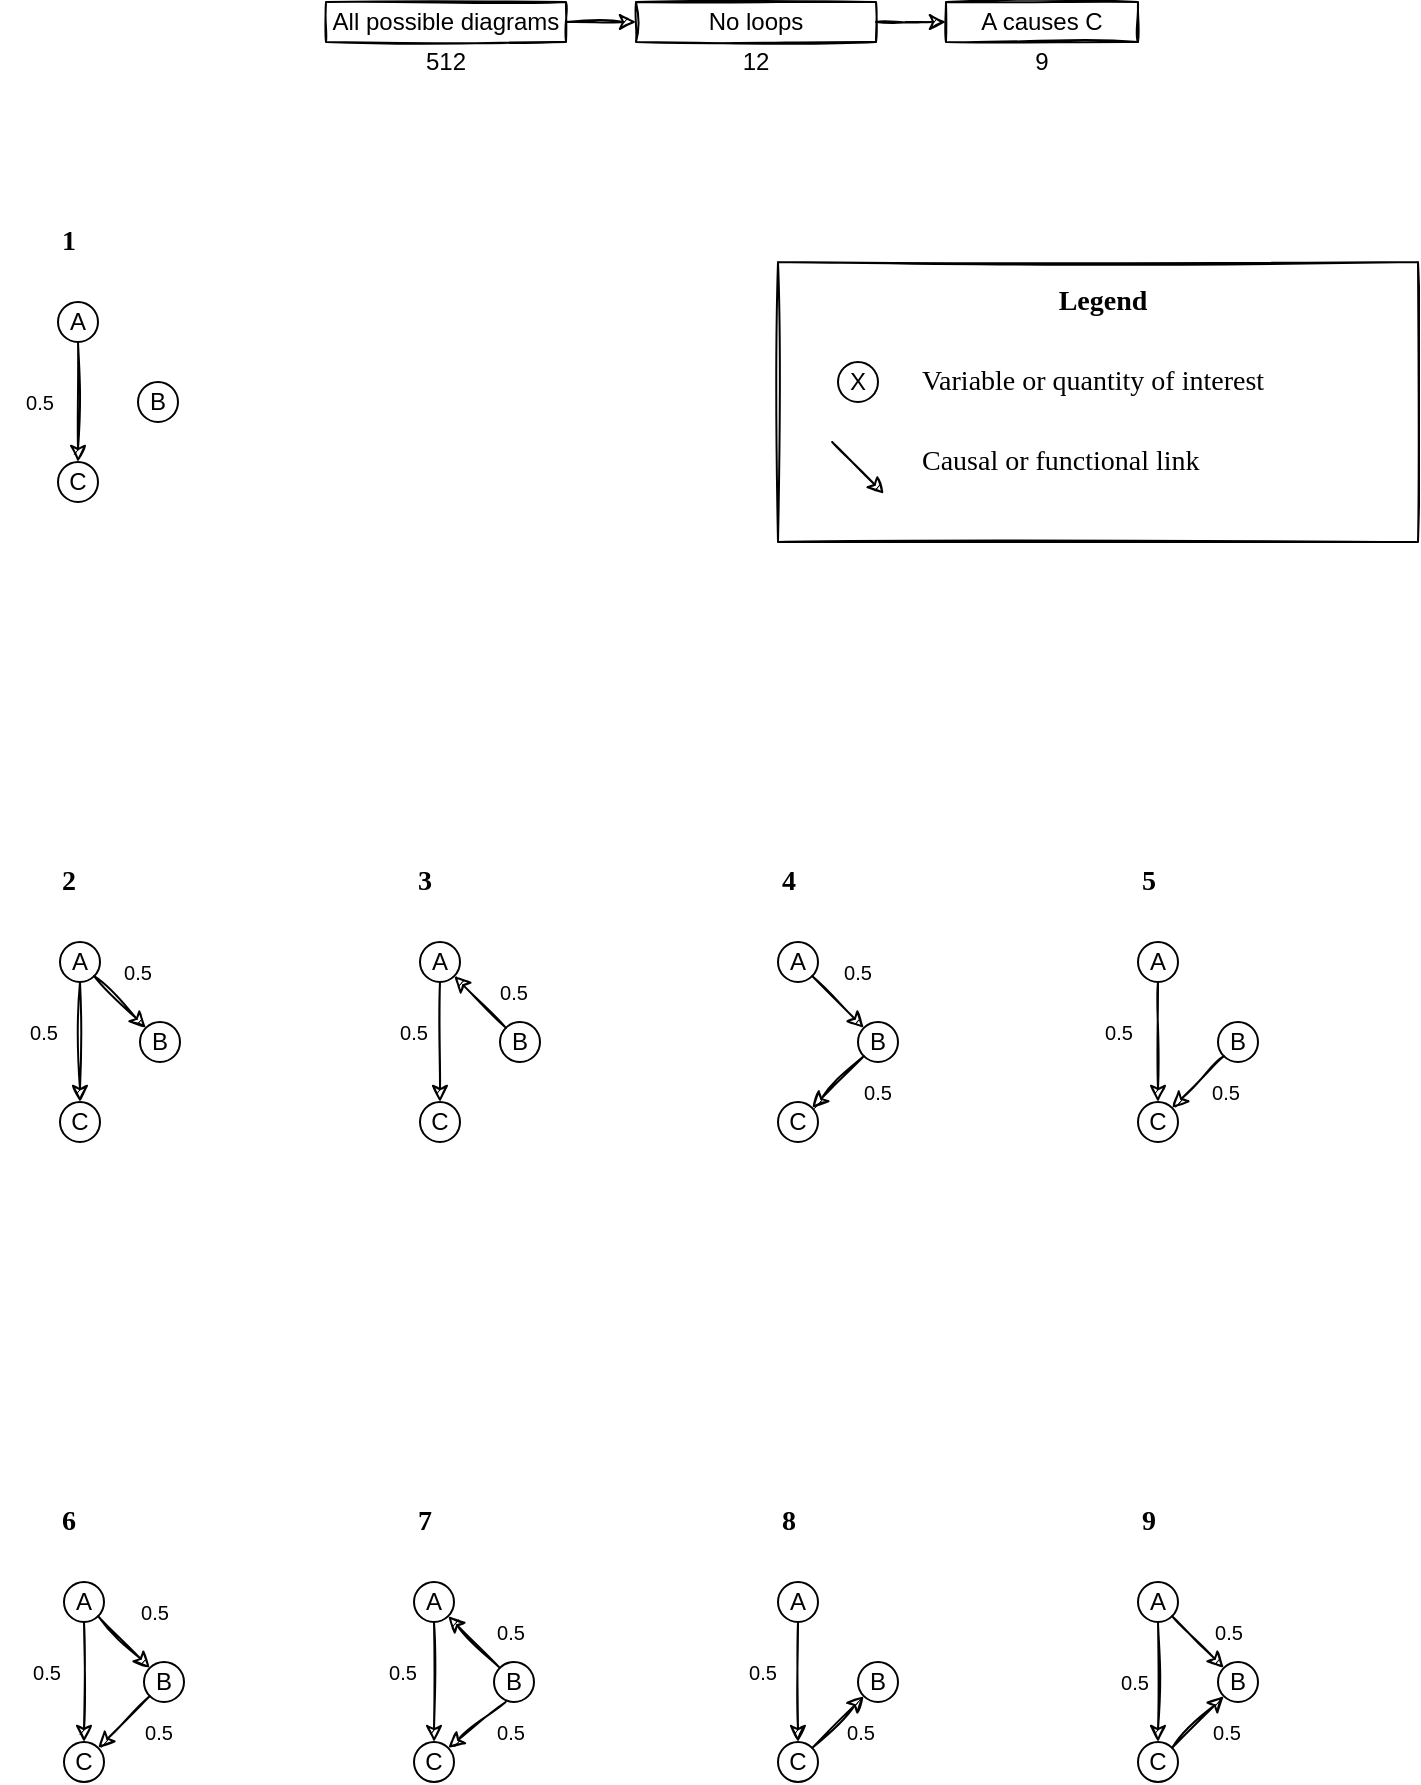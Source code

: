 <mxfile version="13.7.9" type="device"><diagram id="TKCJqlcl8Z5Ltt6VmygB" name="Page-1"><mxGraphModel dx="1301" dy="1180" grid="1" gridSize="10" guides="1" tooltips="1" connect="1" arrows="1" fold="1" page="1" pageScale="1" pageWidth="827" pageHeight="1169" math="0" shadow="0"><root><mxCell id="0"/><mxCell id="1" parent="0"/><mxCell id="_XROpyu-kwEF6xMsMSUy-18" style="edgeStyle=orthogonalEdgeStyle;rounded=0;orthogonalLoop=1;jettySize=auto;html=1;exitX=0.5;exitY=1;exitDx=0;exitDy=0;entryX=0.5;entryY=0;entryDx=0;entryDy=0;sketch=1;" parent="1" source="_XROpyu-kwEF6xMsMSUy-19" target="_XROpyu-kwEF6xMsMSUy-21" edge="1"><mxGeometry relative="1" as="geometry"/></mxCell><mxCell id="_XROpyu-kwEF6xMsMSUy-19" value="A" style="ellipse;whiteSpace=wrap;html=1;" parent="1" vertex="1"><mxGeometry x="260" y="520" width="20" height="20" as="geometry"/></mxCell><mxCell id="_XROpyu-kwEF6xMsMSUy-20" value="B" style="ellipse;whiteSpace=wrap;html=1;" parent="1" vertex="1"><mxGeometry x="300" y="560" width="20" height="20" as="geometry"/></mxCell><mxCell id="_XROpyu-kwEF6xMsMSUy-21" value="C" style="ellipse;whiteSpace=wrap;html=1;" parent="1" vertex="1"><mxGeometry x="260" y="600" width="20" height="20" as="geometry"/></mxCell><mxCell id="_XROpyu-kwEF6xMsMSUy-43" value="" style="endArrow=classic;html=1;entryX=1;entryY=1;entryDx=0;entryDy=0;exitX=0;exitY=0;exitDx=0;exitDy=0;sketch=1;" parent="1" source="_XROpyu-kwEF6xMsMSUy-20" target="_XROpyu-kwEF6xMsMSUy-19" edge="1"><mxGeometry width="50" height="50" relative="1" as="geometry"><mxPoint x="300" y="590" as="sourcePoint"/><mxPoint x="202.929" y="572.929" as="targetPoint"/></mxGeometry></mxCell><mxCell id="_XROpyu-kwEF6xMsMSUy-50" style="edgeStyle=orthogonalEdgeStyle;rounded=0;orthogonalLoop=1;jettySize=auto;html=1;exitX=0.5;exitY=1;exitDx=0;exitDy=0;entryX=0.5;entryY=0;entryDx=0;entryDy=0;sketch=1;" parent="1" source="_XROpyu-kwEF6xMsMSUy-51" target="_XROpyu-kwEF6xMsMSUy-53" edge="1"><mxGeometry relative="1" as="geometry"/></mxCell><mxCell id="_XROpyu-kwEF6xMsMSUy-51" value="A" style="ellipse;whiteSpace=wrap;html=1;" parent="1" vertex="1"><mxGeometry x="80" y="520" width="20" height="20" as="geometry"/></mxCell><mxCell id="_XROpyu-kwEF6xMsMSUy-52" value="B" style="ellipse;whiteSpace=wrap;html=1;" parent="1" vertex="1"><mxGeometry x="120" y="560" width="20" height="20" as="geometry"/></mxCell><mxCell id="_XROpyu-kwEF6xMsMSUy-53" value="C" style="ellipse;whiteSpace=wrap;html=1;" parent="1" vertex="1"><mxGeometry x="80" y="600" width="20" height="20" as="geometry"/></mxCell><mxCell id="_XROpyu-kwEF6xMsMSUy-54" value="" style="endArrow=classic;html=1;exitX=1;exitY=1;exitDx=0;exitDy=0;entryX=0;entryY=0;entryDx=0;entryDy=0;sketch=1;" parent="1" source="_XROpyu-kwEF6xMsMSUy-51" target="_XROpyu-kwEF6xMsMSUy-52" edge="1"><mxGeometry width="50" height="50" relative="1" as="geometry"><mxPoint x="190" y="990" as="sourcePoint"/><mxPoint x="40" y="590" as="targetPoint"/></mxGeometry></mxCell><mxCell id="_XROpyu-kwEF6xMsMSUy-61" style="edgeStyle=orthogonalEdgeStyle;rounded=0;orthogonalLoop=1;jettySize=auto;html=1;exitX=0.5;exitY=1;exitDx=0;exitDy=0;entryX=0.5;entryY=0;entryDx=0;entryDy=0;sketch=1;" parent="1" source="_XROpyu-kwEF6xMsMSUy-62" target="_XROpyu-kwEF6xMsMSUy-64" edge="1"><mxGeometry relative="1" as="geometry"/></mxCell><mxCell id="_XROpyu-kwEF6xMsMSUy-62" value="A" style="ellipse;whiteSpace=wrap;html=1;" parent="1" vertex="1"><mxGeometry x="257" y="840" width="20" height="20" as="geometry"/></mxCell><mxCell id="_XROpyu-kwEF6xMsMSUy-63" value="B" style="ellipse;whiteSpace=wrap;html=1;" parent="1" vertex="1"><mxGeometry x="297" y="880" width="20" height="20" as="geometry"/></mxCell><mxCell id="_XROpyu-kwEF6xMsMSUy-64" value="C" style="ellipse;whiteSpace=wrap;html=1;" parent="1" vertex="1"><mxGeometry x="257" y="920" width="20" height="20" as="geometry"/></mxCell><mxCell id="_XROpyu-kwEF6xMsMSUy-65" value="" style="endArrow=classic;html=1;entryX=1;entryY=1;entryDx=0;entryDy=0;exitX=0;exitY=0;exitDx=0;exitDy=0;sketch=1;" parent="1" source="_XROpyu-kwEF6xMsMSUy-63" target="_XROpyu-kwEF6xMsMSUy-62" edge="1"><mxGeometry width="50" height="50" relative="1" as="geometry"><mxPoint x="297" y="910" as="sourcePoint"/><mxPoint x="199.929" y="892.929" as="targetPoint"/></mxGeometry></mxCell><mxCell id="_XROpyu-kwEF6xMsMSUy-66" style="edgeStyle=orthogonalEdgeStyle;rounded=0;orthogonalLoop=1;jettySize=auto;html=1;exitX=0.5;exitY=1;exitDx=0;exitDy=0;entryX=0.5;entryY=0;entryDx=0;entryDy=0;sketch=1;" parent="1" source="_XROpyu-kwEF6xMsMSUy-67" target="_XROpyu-kwEF6xMsMSUy-69" edge="1"><mxGeometry relative="1" as="geometry"/></mxCell><mxCell id="_XROpyu-kwEF6xMsMSUy-67" value="A" style="ellipse;whiteSpace=wrap;html=1;" parent="1" vertex="1"><mxGeometry x="82" y="840" width="20" height="20" as="geometry"/></mxCell><mxCell id="_XROpyu-kwEF6xMsMSUy-68" value="B" style="ellipse;whiteSpace=wrap;html=1;" parent="1" vertex="1"><mxGeometry x="122" y="880" width="20" height="20" as="geometry"/></mxCell><mxCell id="_XROpyu-kwEF6xMsMSUy-69" value="C" style="ellipse;whiteSpace=wrap;html=1;" parent="1" vertex="1"><mxGeometry x="82" y="920" width="20" height="20" as="geometry"/></mxCell><mxCell id="_XROpyu-kwEF6xMsMSUy-70" value="" style="endArrow=classic;html=1;entryX=0;entryY=0;entryDx=0;entryDy=0;sketch=1;exitX=1;exitY=1;exitDx=0;exitDy=0;" parent="1" source="_XROpyu-kwEF6xMsMSUy-67" target="_XROpyu-kwEF6xMsMSUy-68" edge="1"><mxGeometry width="50" height="50" relative="1" as="geometry"><mxPoint x="99" y="880" as="sourcePoint"/><mxPoint x="42" y="910" as="targetPoint"/></mxGeometry></mxCell><mxCell id="_XROpyu-kwEF6xMsMSUy-72" value="" style="endArrow=classic;html=1;exitX=0;exitY=1;exitDx=0;exitDy=0;sketch=1;entryX=1;entryY=0;entryDx=0;entryDy=0;" parent="1" target="_XROpyu-kwEF6xMsMSUy-64" edge="1"><mxGeometry width="50" height="50" relative="1" as="geometry"><mxPoint x="302.859" y="900.001" as="sourcePoint"/><mxPoint x="317" y="960" as="targetPoint"/></mxGeometry></mxCell><mxCell id="_XROpyu-kwEF6xMsMSUy-73" value="" style="endArrow=classic;html=1;entryX=1;entryY=0;entryDx=0;entryDy=0;exitX=0;exitY=1;exitDx=0;exitDy=0;sketch=1;" parent="1" source="_XROpyu-kwEF6xMsMSUy-68" target="_XROpyu-kwEF6xMsMSUy-69" edge="1"><mxGeometry width="50" height="50" relative="1" as="geometry"><mxPoint x="127.859" y="930.001" as="sourcePoint"/><mxPoint x="102.001" y="955.859" as="targetPoint"/></mxGeometry></mxCell><mxCell id="_XROpyu-kwEF6xMsMSUy-75" value="A" style="ellipse;whiteSpace=wrap;html=1;" parent="1" vertex="1"><mxGeometry x="439" y="840" width="20" height="20" as="geometry"/></mxCell><mxCell id="_XROpyu-kwEF6xMsMSUy-76" value="B" style="ellipse;whiteSpace=wrap;html=1;" parent="1" vertex="1"><mxGeometry x="479" y="880" width="20" height="20" as="geometry"/></mxCell><mxCell id="_XROpyu-kwEF6xMsMSUy-77" value="C" style="ellipse;whiteSpace=wrap;html=1;" parent="1" vertex="1"><mxGeometry x="439" y="920" width="20" height="20" as="geometry"/></mxCell><mxCell id="_XROpyu-kwEF6xMsMSUy-79" value="" style="endArrow=classic;html=1;entryX=0;entryY=1;entryDx=0;entryDy=0;exitX=1;exitY=0;exitDx=0;exitDy=0;sketch=1;" parent="1" source="_XROpyu-kwEF6xMsMSUy-77" target="_XROpyu-kwEF6xMsMSUy-76" edge="1"><mxGeometry width="50" height="50" relative="1" as="geometry"><mxPoint x="589" y="1050" as="sourcePoint"/><mxPoint x="639" y="1000" as="targetPoint"/></mxGeometry></mxCell><mxCell id="_XROpyu-kwEF6xMsMSUy-80" value="" style="endArrow=classic;html=1;entryX=0.5;entryY=0;entryDx=0;entryDy=0;sketch=1;exitX=0.5;exitY=1;exitDx=0;exitDy=0;" parent="1" source="_XROpyu-kwEF6xMsMSUy-75" target="_XROpyu-kwEF6xMsMSUy-77" edge="1"><mxGeometry width="50" height="50" relative="1" as="geometry"><mxPoint x="456" y="870" as="sourcePoint"/><mxPoint x="639" y="1000" as="targetPoint"/></mxGeometry></mxCell><mxCell id="_XROpyu-kwEF6xMsMSUy-82" value="A" style="ellipse;whiteSpace=wrap;html=1;" parent="1" vertex="1"><mxGeometry x="439" y="520" width="20" height="20" as="geometry"/></mxCell><mxCell id="_XROpyu-kwEF6xMsMSUy-83" value="B" style="ellipse;whiteSpace=wrap;html=1;" parent="1" vertex="1"><mxGeometry x="479" y="560" width="20" height="20" as="geometry"/></mxCell><mxCell id="_XROpyu-kwEF6xMsMSUy-84" value="C" style="ellipse;whiteSpace=wrap;html=1;" parent="1" vertex="1"><mxGeometry x="439" y="600" width="20" height="20" as="geometry"/></mxCell><mxCell id="_XROpyu-kwEF6xMsMSUy-85" value="" style="endArrow=classic;html=1;entryX=1;entryY=0;entryDx=0;entryDy=0;exitX=0;exitY=1;exitDx=0;exitDy=0;sketch=1;" parent="1" source="_XROpyu-kwEF6xMsMSUy-83" target="_XROpyu-kwEF6xMsMSUy-84" edge="1"><mxGeometry width="50" height="50" relative="1" as="geometry"><mxPoint x="479" y="590" as="sourcePoint"/><mxPoint x="381.929" y="572.929" as="targetPoint"/></mxGeometry></mxCell><mxCell id="_XROpyu-kwEF6xMsMSUy-86" value="" style="endArrow=classic;html=1;exitX=1;exitY=1;exitDx=0;exitDy=0;entryX=0;entryY=0;entryDx=0;entryDy=0;sketch=1;" parent="1" source="_XROpyu-kwEF6xMsMSUy-82" target="_XROpyu-kwEF6xMsMSUy-83" edge="1"><mxGeometry width="50" height="50" relative="1" as="geometry"><mxPoint x="469" y="530" as="sourcePoint"/><mxPoint x="519" y="480" as="targetPoint"/></mxGeometry></mxCell><mxCell id="_XROpyu-kwEF6xMsMSUy-123" style="edgeStyle=orthogonalEdgeStyle;rounded=0;orthogonalLoop=1;jettySize=auto;html=1;exitX=0.5;exitY=1;exitDx=0;exitDy=0;entryX=0.5;entryY=0;entryDx=0;entryDy=0;sketch=1;" parent="1" source="_XROpyu-kwEF6xMsMSUy-124" target="_XROpyu-kwEF6xMsMSUy-126" edge="1"><mxGeometry relative="1" as="geometry"/></mxCell><mxCell id="_XROpyu-kwEF6xMsMSUy-124" value="A" style="ellipse;whiteSpace=wrap;html=1;" parent="1" vertex="1"><mxGeometry x="619" y="840" width="20" height="20" as="geometry"/></mxCell><mxCell id="_XROpyu-kwEF6xMsMSUy-125" value="B" style="ellipse;whiteSpace=wrap;html=1;" parent="1" vertex="1"><mxGeometry x="659" y="880" width="20" height="20" as="geometry"/></mxCell><mxCell id="_XROpyu-kwEF6xMsMSUy-126" value="C" style="ellipse;whiteSpace=wrap;html=1;" parent="1" vertex="1"><mxGeometry x="619" y="920" width="20" height="20" as="geometry"/></mxCell><mxCell id="_XROpyu-kwEF6xMsMSUy-127" value="" style="endArrow=classic;html=1;exitX=1;exitY=1;exitDx=0;exitDy=0;sketch=1;entryX=0;entryY=0;entryDx=0;entryDy=0;" parent="1" source="_XROpyu-kwEF6xMsMSUy-124" target="_XROpyu-kwEF6xMsMSUy-125" edge="1"><mxGeometry width="50" height="50" relative="1" as="geometry"><mxPoint x="659" y="910" as="sourcePoint"/><mxPoint x="636" y="890" as="targetPoint"/></mxGeometry></mxCell><mxCell id="_XROpyu-kwEF6xMsMSUy-128" value="" style="endArrow=classic;html=1;sketch=1;entryX=0;entryY=1;entryDx=0;entryDy=0;exitX=1;exitY=0;exitDx=0;exitDy=0;" parent="1" source="_XROpyu-kwEF6xMsMSUy-126" target="_XROpyu-kwEF6xMsMSUy-125" edge="1"><mxGeometry width="50" height="50" relative="1" as="geometry"><mxPoint x="636" y="900" as="sourcePoint"/><mxPoint x="679" y="960" as="targetPoint"/></mxGeometry></mxCell><mxCell id="_XROpyu-kwEF6xMsMSUy-130" value="A" style="ellipse;whiteSpace=wrap;html=1;" parent="1" vertex="1"><mxGeometry x="79" y="200" width="20" height="20" as="geometry"/></mxCell><mxCell id="_XROpyu-kwEF6xMsMSUy-131" value="B" style="ellipse;whiteSpace=wrap;html=1;" parent="1" vertex="1"><mxGeometry x="119" y="240" width="20" height="20" as="geometry"/></mxCell><mxCell id="_XROpyu-kwEF6xMsMSUy-132" value="C" style="ellipse;whiteSpace=wrap;html=1;" parent="1" vertex="1"><mxGeometry x="79" y="280" width="20" height="20" as="geometry"/></mxCell><mxCell id="_XROpyu-kwEF6xMsMSUy-133" value="" style="endArrow=classic;html=1;entryX=0.5;entryY=0;entryDx=0;entryDy=0;sketch=1;exitX=0.5;exitY=1;exitDx=0;exitDy=0;" parent="1" source="_XROpyu-kwEF6xMsMSUy-130" target="_XROpyu-kwEF6xMsMSUy-132" edge="1"><mxGeometry width="50" height="50" relative="1" as="geometry"><mxPoint x="79" y="245.63" as="sourcePoint"/><mxPoint x="21.929" y="252.929" as="targetPoint"/></mxGeometry></mxCell><mxCell id="_XROpyu-kwEF6xMsMSUy-141" value="&lt;font style=&quot;font-size: 10px&quot;&gt;0.5&lt;/font&gt;" style="text;html=1;strokeColor=none;fillColor=none;align=center;verticalAlign=middle;whiteSpace=wrap;rounded=0;sketch=1;" parent="1" vertex="1"><mxGeometry x="50" y="240" width="40" height="20" as="geometry"/></mxCell><mxCell id="_XROpyu-kwEF6xMsMSUy-145" style="edgeStyle=orthogonalEdgeStyle;rounded=0;orthogonalLoop=1;jettySize=auto;html=1;exitX=0.5;exitY=1;exitDx=0;exitDy=0;entryX=0.5;entryY=0;entryDx=0;entryDy=0;sketch=1;" parent="1" source="_XROpyu-kwEF6xMsMSUy-146" target="_XROpyu-kwEF6xMsMSUy-148" edge="1"><mxGeometry relative="1" as="geometry"/></mxCell><mxCell id="_XROpyu-kwEF6xMsMSUy-146" value="A" style="ellipse;whiteSpace=wrap;html=1;" parent="1" vertex="1"><mxGeometry x="619" y="520" width="20" height="20" as="geometry"/></mxCell><mxCell id="_XROpyu-kwEF6xMsMSUy-147" value="B" style="ellipse;whiteSpace=wrap;html=1;" parent="1" vertex="1"><mxGeometry x="659" y="560" width="20" height="20" as="geometry"/></mxCell><mxCell id="_XROpyu-kwEF6xMsMSUy-148" value="C" style="ellipse;whiteSpace=wrap;html=1;" parent="1" vertex="1"><mxGeometry x="619" y="600" width="20" height="20" as="geometry"/></mxCell><mxCell id="_XROpyu-kwEF6xMsMSUy-149" value="" style="endArrow=classic;html=1;entryX=1;entryY=0;entryDx=0;entryDy=0;exitX=0;exitY=1;exitDx=0;exitDy=0;sketch=1;" parent="1" source="_XROpyu-kwEF6xMsMSUy-147" target="_XROpyu-kwEF6xMsMSUy-148" edge="1"><mxGeometry width="50" height="50" relative="1" as="geometry"><mxPoint x="681.929" y="600.001" as="sourcePoint"/><mxPoint x="639" y="632.93" as="targetPoint"/></mxGeometry></mxCell><mxCell id="_XROpyu-kwEF6xMsMSUy-150" value="&lt;font style=&quot;font-size: 10px&quot;&gt;0.5&lt;/font&gt;" style="text;html=1;strokeColor=none;fillColor=none;align=center;verticalAlign=middle;whiteSpace=wrap;rounded=0;sketch=1;" parent="1" vertex="1"><mxGeometry x="601" y="560" width="17" height="10" as="geometry"/></mxCell><mxCell id="_XROpyu-kwEF6xMsMSUy-153" value="1" style="text;html=1;strokeColor=none;fillColor=none;align=left;verticalAlign=middle;whiteSpace=wrap;rounded=0;sketch=1;fontFamily=Verdana;fontSize=14;fontStyle=1" parent="1" vertex="1"><mxGeometry x="79" y="160" width="40" height="20" as="geometry"/></mxCell><mxCell id="_XROpyu-kwEF6xMsMSUy-154" value="2&lt;span style=&quot;color: rgba(0 , 0 , 0 , 0) ; font-family: monospace ; font-size: 0px ; font-weight: normal&quot;&gt;%3CmxGraphModel%3E%3Croot%3E%3CmxCell%20id%3D%220%22%2F%3E%3CmxCell%20id%3D%221%22%20parent%3D%220%22%2F%3E%3CmxCell%20id%3D%222%22%20value%3D%221%22%20style%3D%22text%3Bhtml%3D1%3BstrokeColor%3Dnone%3BfillColor%3Dnone%3Balign%3Dcenter%3BverticalAlign%3Dmiddle%3BwhiteSpace%3Dwrap%3Brounded%3D0%3Bsketch%3D1%3BfontFamily%3DVerdana%3BfontSize%3D14%3BfontStyle%3D1%22%20vertex%3D%221%22%20parent%3D%221%22%3E%3CmxGeometry%20x%3D%22111%22%20y%3D%22160%22%20width%3D%2240%22%20height%3D%2220%22%20as%3D%22geometry%22%2F%3E%3C%2FmxCell%3E%3C%2Froot%3E%3C%2FmxGraphModel%3E&lt;/span&gt;" style="text;html=1;strokeColor=none;fillColor=none;align=left;verticalAlign=middle;whiteSpace=wrap;rounded=0;sketch=1;fontFamily=Verdana;fontSize=14;fontStyle=1" parent="1" vertex="1"><mxGeometry x="79" y="480" width="40" height="20" as="geometry"/></mxCell><mxCell id="_XROpyu-kwEF6xMsMSUy-155" value="3" style="text;html=1;strokeColor=none;fillColor=none;align=left;verticalAlign=middle;whiteSpace=wrap;rounded=0;sketch=1;fontFamily=Verdana;fontSize=14;fontStyle=1" parent="1" vertex="1"><mxGeometry x="257" y="480" width="40" height="20" as="geometry"/></mxCell><mxCell id="_XROpyu-kwEF6xMsMSUy-156" value="4" style="text;html=1;strokeColor=none;fillColor=none;align=left;verticalAlign=middle;whiteSpace=wrap;rounded=0;sketch=1;fontFamily=Verdana;fontSize=14;fontStyle=1" parent="1" vertex="1"><mxGeometry x="439" y="480" width="40" height="20" as="geometry"/></mxCell><mxCell id="_XROpyu-kwEF6xMsMSUy-157" value="5" style="text;html=1;strokeColor=none;fillColor=none;align=left;verticalAlign=middle;whiteSpace=wrap;rounded=0;sketch=1;fontFamily=Verdana;fontSize=14;fontStyle=1" parent="1" vertex="1"><mxGeometry x="619" y="480" width="40" height="20" as="geometry"/></mxCell><mxCell id="_XROpyu-kwEF6xMsMSUy-158" value="6" style="text;html=1;strokeColor=none;fillColor=none;align=left;verticalAlign=middle;whiteSpace=wrap;rounded=0;sketch=1;fontFamily=Verdana;fontSize=14;fontStyle=1" parent="1" vertex="1"><mxGeometry x="79" y="800" width="40" height="20" as="geometry"/></mxCell><mxCell id="_XROpyu-kwEF6xMsMSUy-159" value="7" style="text;html=1;strokeColor=none;fillColor=none;align=left;verticalAlign=middle;whiteSpace=wrap;rounded=0;sketch=1;fontFamily=Verdana;fontSize=14;fontStyle=1" parent="1" vertex="1"><mxGeometry x="257" y="800" width="40" height="20" as="geometry"/></mxCell><mxCell id="_XROpyu-kwEF6xMsMSUy-160" value="8" style="text;html=1;strokeColor=none;fillColor=none;align=left;verticalAlign=middle;whiteSpace=wrap;rounded=0;sketch=1;fontFamily=Verdana;fontSize=14;fontStyle=1" parent="1" vertex="1"><mxGeometry x="439" y="800" width="40" height="20" as="geometry"/></mxCell><mxCell id="_XROpyu-kwEF6xMsMSUy-161" value="9" style="text;html=1;strokeColor=none;fillColor=none;align=left;verticalAlign=middle;whiteSpace=wrap;rounded=0;sketch=1;fontFamily=Verdana;fontSize=14;fontStyle=1" parent="1" vertex="1"><mxGeometry x="619" y="800" width="40" height="20" as="geometry"/></mxCell><mxCell id="_XROpyu-kwEF6xMsMSUy-162" value="&lt;font style=&quot;font-size: 10px&quot;&gt;0.5&lt;/font&gt;" style="text;html=1;strokeColor=none;fillColor=none;align=center;verticalAlign=middle;whiteSpace=wrap;rounded=0;sketch=1;" parent="1" vertex="1"><mxGeometry x="62" y="560" width="20" height="10" as="geometry"/></mxCell><mxCell id="_XROpyu-kwEF6xMsMSUy-163" value="&lt;font style=&quot;font-size: 10px&quot;&gt;0.5&lt;/font&gt;" style="text;html=1;strokeColor=none;fillColor=none;align=center;verticalAlign=middle;whiteSpace=wrap;rounded=0;sketch=1;" parent="1" vertex="1"><mxGeometry x="109" y="530" width="20" height="10" as="geometry"/></mxCell><mxCell id="_XROpyu-kwEF6xMsMSUy-164" value="&lt;font style=&quot;font-size: 10px&quot;&gt;0.5&lt;/font&gt;" style="text;html=1;strokeColor=none;fillColor=none;align=center;verticalAlign=middle;whiteSpace=wrap;rounded=0;sketch=1;" parent="1" vertex="1"><mxGeometry x="247" y="560" width="20" height="10" as="geometry"/></mxCell><mxCell id="_XROpyu-kwEF6xMsMSUy-165" value="&lt;font style=&quot;font-size: 10px&quot;&gt;0.5&lt;/font&gt;" style="text;html=1;strokeColor=none;fillColor=none;align=center;verticalAlign=middle;whiteSpace=wrap;rounded=0;sketch=1;" parent="1" vertex="1"><mxGeometry x="297" y="540" width="20" height="10" as="geometry"/></mxCell><mxCell id="_XROpyu-kwEF6xMsMSUy-166" value="&lt;font style=&quot;font-size: 10px&quot;&gt;0.5&lt;/font&gt;" style="text;html=1;strokeColor=none;fillColor=none;align=center;verticalAlign=middle;whiteSpace=wrap;rounded=0;sketch=1;" parent="1" vertex="1"><mxGeometry x="653" y="590" width="20" height="10" as="geometry"/></mxCell><mxCell id="_XROpyu-kwEF6xMsMSUy-167" value="&lt;font style=&quot;font-size: 10px&quot;&gt;0.5&lt;/font&gt;" style="text;html=1;strokeColor=none;fillColor=none;align=center;verticalAlign=middle;whiteSpace=wrap;rounded=0;sketch=1;" parent="1" vertex="1"><mxGeometry x="469" y="530" width="20" height="10" as="geometry"/></mxCell><mxCell id="_XROpyu-kwEF6xMsMSUy-168" value="&lt;font style=&quot;font-size: 10px&quot;&gt;0.5&lt;/font&gt;" style="text;html=1;strokeColor=none;fillColor=none;align=center;verticalAlign=middle;whiteSpace=wrap;rounded=0;sketch=1;" parent="1" vertex="1"><mxGeometry x="479" y="590" width="20" height="10" as="geometry"/></mxCell><mxCell id="_XROpyu-kwEF6xMsMSUy-176" value="&lt;font style=&quot;font-size: 10px&quot;&gt;0.5&lt;/font&gt;" style="text;html=1;strokeColor=none;fillColor=none;align=center;verticalAlign=middle;whiteSpace=wrap;rounded=0;sketch=1;" parent="1" vertex="1"><mxGeometry x="65" y="880" width="17" height="10" as="geometry"/></mxCell><mxCell id="_XROpyu-kwEF6xMsMSUy-177" value="&lt;font style=&quot;font-size: 10px&quot;&gt;0.5&lt;/font&gt;" style="text;html=1;strokeColor=none;fillColor=none;align=center;verticalAlign=middle;whiteSpace=wrap;rounded=0;sketch=1;" parent="1" vertex="1"><mxGeometry x="119" y="850" width="17" height="10" as="geometry"/></mxCell><mxCell id="_XROpyu-kwEF6xMsMSUy-178" value="&lt;font style=&quot;font-size: 10px&quot;&gt;0.5&lt;/font&gt;" style="text;html=1;strokeColor=none;fillColor=none;align=center;verticalAlign=middle;whiteSpace=wrap;rounded=0;sketch=1;" parent="1" vertex="1"><mxGeometry x="120.5" y="910" width="17" height="10" as="geometry"/></mxCell><mxCell id="_XROpyu-kwEF6xMsMSUy-180" value="&lt;font style=&quot;font-size: 10px&quot;&gt;0.5&lt;/font&gt;" style="text;html=1;strokeColor=none;fillColor=none;align=center;verticalAlign=middle;whiteSpace=wrap;rounded=0;sketch=1;" parent="1" vertex="1"><mxGeometry x="243" y="880" width="17" height="10" as="geometry"/></mxCell><mxCell id="_XROpyu-kwEF6xMsMSUy-181" value="&lt;font style=&quot;font-size: 10px&quot;&gt;0.5&lt;/font&gt;" style="text;html=1;strokeColor=none;fillColor=none;align=center;verticalAlign=middle;whiteSpace=wrap;rounded=0;sketch=1;" parent="1" vertex="1"><mxGeometry x="297" y="860" width="17" height="10" as="geometry"/></mxCell><mxCell id="_XROpyu-kwEF6xMsMSUy-182" value="&lt;font style=&quot;font-size: 10px&quot;&gt;0.5&lt;/font&gt;" style="text;html=1;strokeColor=none;fillColor=none;align=center;verticalAlign=middle;whiteSpace=wrap;rounded=0;sketch=1;" parent="1" vertex="1"><mxGeometry x="297" y="910" width="17" height="10" as="geometry"/></mxCell><mxCell id="_XROpyu-kwEF6xMsMSUy-213" value="&lt;font style=&quot;font-size: 10px&quot;&gt;0.5&lt;/font&gt;" style="text;html=1;strokeColor=none;fillColor=none;align=center;verticalAlign=middle;whiteSpace=wrap;rounded=0;sketch=1;" parent="1" vertex="1"><mxGeometry x="423" y="880" width="17" height="10" as="geometry"/></mxCell><mxCell id="_XROpyu-kwEF6xMsMSUy-214" value="&lt;font style=&quot;font-size: 10px&quot;&gt;0.5&lt;/font&gt;" style="text;html=1;strokeColor=none;fillColor=none;align=center;verticalAlign=middle;whiteSpace=wrap;rounded=0;sketch=1;" parent="1" vertex="1"><mxGeometry x="472" y="910" width="17" height="10" as="geometry"/></mxCell><mxCell id="_XROpyu-kwEF6xMsMSUy-215" value="&lt;font style=&quot;font-size: 10px&quot;&gt;0.5&lt;/font&gt;" style="text;html=1;strokeColor=none;fillColor=none;align=center;verticalAlign=middle;whiteSpace=wrap;rounded=0;sketch=1;" parent="1" vertex="1"><mxGeometry x="609" y="885" width="17" height="10" as="geometry"/></mxCell><mxCell id="_XROpyu-kwEF6xMsMSUy-216" value="&lt;font style=&quot;font-size: 10px&quot;&gt;0.5&lt;/font&gt;" style="text;html=1;strokeColor=none;fillColor=none;align=center;verticalAlign=middle;whiteSpace=wrap;rounded=0;sketch=1;" parent="1" vertex="1"><mxGeometry x="656" y="860" width="17" height="10" as="geometry"/></mxCell><mxCell id="_XROpyu-kwEF6xMsMSUy-217" value="&lt;font style=&quot;font-size: 10px&quot;&gt;0.5&lt;/font&gt;" style="text;html=1;strokeColor=none;fillColor=none;align=center;verticalAlign=middle;whiteSpace=wrap;rounded=0;sketch=1;" parent="1" vertex="1"><mxGeometry x="654.5" y="910" width="17" height="10" as="geometry"/></mxCell><mxCell id="-sSwXRq38DkqYhKPg_8Y-14" value="" style="group" vertex="1" connectable="0" parent="1"><mxGeometry x="439" y="180" width="320" height="140" as="geometry"/></mxCell><mxCell id="_XROpyu-kwEF6xMsMSUy-209" value="" style="rounded=0;whiteSpace=wrap;html=1;sketch=1;strokeWidth=1;fontFamily=Verdana;fontSize=14;align=left;" parent="-sSwXRq38DkqYhKPg_8Y-14" vertex="1"><mxGeometry width="320" height="140" as="geometry"/></mxCell><mxCell id="_XROpyu-kwEF6xMsMSUy-199" value="X" style="ellipse;whiteSpace=wrap;html=1;" parent="-sSwXRq38DkqYhKPg_8Y-14" vertex="1"><mxGeometry x="30" y="50" width="20" height="20" as="geometry"/></mxCell><mxCell id="_XROpyu-kwEF6xMsMSUy-201" value="" style="endArrow=classic;html=1;exitX=1;exitY=1;exitDx=0;exitDy=0;entryX=0;entryY=0;entryDx=0;entryDy=0;sketch=1;" parent="-sSwXRq38DkqYhKPg_8Y-14" edge="1"><mxGeometry width="50" height="50" as="geometry"><mxPoint x="27.071" y="90.001" as="sourcePoint"/><mxPoint x="52.929" y="115.859" as="targetPoint"/></mxGeometry></mxCell><mxCell id="_XROpyu-kwEF6xMsMSUy-204" value="Variable or quantity of interest" style="text;html=1;strokeColor=none;fillColor=none;align=left;verticalAlign=middle;whiteSpace=wrap;rounded=0;sketch=1;fontFamily=Verdana;fontSize=14;" parent="-sSwXRq38DkqYhKPg_8Y-14" vertex="1"><mxGeometry x="70" y="50" width="250" height="20" as="geometry"/></mxCell><mxCell id="_XROpyu-kwEF6xMsMSUy-205" value="Causal or functional link" style="text;html=1;strokeColor=none;fillColor=none;align=left;verticalAlign=middle;whiteSpace=wrap;rounded=0;sketch=1;fontFamily=Verdana;fontSize=14;" parent="-sSwXRq38DkqYhKPg_8Y-14" vertex="1"><mxGeometry x="70" y="90" width="250" height="20" as="geometry"/></mxCell><mxCell id="_XROpyu-kwEF6xMsMSUy-210" value="Legend" style="text;html=1;strokeColor=none;fillColor=none;align=center;verticalAlign=middle;whiteSpace=wrap;rounded=0;sketch=1;fontFamily=Verdana;fontSize=14;fontStyle=1" parent="-sSwXRq38DkqYhKPg_8Y-14" vertex="1"><mxGeometry x="133" y="10" width="59" height="20" as="geometry"/></mxCell><mxCell id="-sSwXRq38DkqYhKPg_8Y-15" value="" style="group" vertex="1" connectable="0" parent="1"><mxGeometry x="213" y="50" width="406" height="40" as="geometry"/></mxCell><mxCell id="-sSwXRq38DkqYhKPg_8Y-5" value="All possible diagrams" style="rounded=0;whiteSpace=wrap;html=1;sketch=1;" vertex="1" parent="-sSwXRq38DkqYhKPg_8Y-15"><mxGeometry width="120" height="20" as="geometry"/></mxCell><mxCell id="-sSwXRq38DkqYhKPg_8Y-7" value="No loops" style="rounded=0;whiteSpace=wrap;html=1;sketch=1;" vertex="1" parent="-sSwXRq38DkqYhKPg_8Y-15"><mxGeometry x="155" width="120" height="20" as="geometry"/></mxCell><mxCell id="-sSwXRq38DkqYhKPg_8Y-8" value="A causes C&lt;br&gt;" style="rounded=0;whiteSpace=wrap;html=1;sketch=1;" vertex="1" parent="-sSwXRq38DkqYhKPg_8Y-15"><mxGeometry x="310" width="96" height="20" as="geometry"/></mxCell><mxCell id="-sSwXRq38DkqYhKPg_8Y-6" style="edgeStyle=orthogonalEdgeStyle;rounded=0;sketch=1;orthogonalLoop=1;jettySize=auto;html=1;entryX=0;entryY=0.5;entryDx=0;entryDy=0;" edge="1" parent="-sSwXRq38DkqYhKPg_8Y-15" source="-sSwXRq38DkqYhKPg_8Y-7" target="-sSwXRq38DkqYhKPg_8Y-8"><mxGeometry relative="1" as="geometry"/></mxCell><mxCell id="-sSwXRq38DkqYhKPg_8Y-9" value="" style="endArrow=classic;html=1;entryX=0;entryY=0.5;entryDx=0;entryDy=0;exitX=1;exitY=0.5;exitDx=0;exitDy=0;sketch=1;" edge="1" parent="-sSwXRq38DkqYhKPg_8Y-15" source="-sSwXRq38DkqYhKPg_8Y-5" target="-sSwXRq38DkqYhKPg_8Y-7"><mxGeometry width="50" height="50" relative="1" as="geometry"><mxPoint x="160" y="220" as="sourcePoint"/><mxPoint x="210" y="170" as="targetPoint"/></mxGeometry></mxCell><mxCell id="-sSwXRq38DkqYhKPg_8Y-10" value="512" style="text;html=1;strokeColor=none;fillColor=none;align=center;verticalAlign=middle;whiteSpace=wrap;rounded=0;" vertex="1" parent="-sSwXRq38DkqYhKPg_8Y-15"><mxGeometry x="40" y="20" width="40" height="20" as="geometry"/></mxCell><mxCell id="-sSwXRq38DkqYhKPg_8Y-11" value="12" style="text;html=1;strokeColor=none;fillColor=none;align=center;verticalAlign=middle;whiteSpace=wrap;rounded=0;" vertex="1" parent="-sSwXRq38DkqYhKPg_8Y-15"><mxGeometry x="195" y="20" width="40" height="20" as="geometry"/></mxCell><mxCell id="-sSwXRq38DkqYhKPg_8Y-12" value="9" style="text;html=1;strokeColor=none;fillColor=none;align=center;verticalAlign=middle;whiteSpace=wrap;rounded=0;" vertex="1" parent="-sSwXRq38DkqYhKPg_8Y-15"><mxGeometry x="338" y="20" width="40" height="20" as="geometry"/></mxCell></root></mxGraphModel></diagram></mxfile>